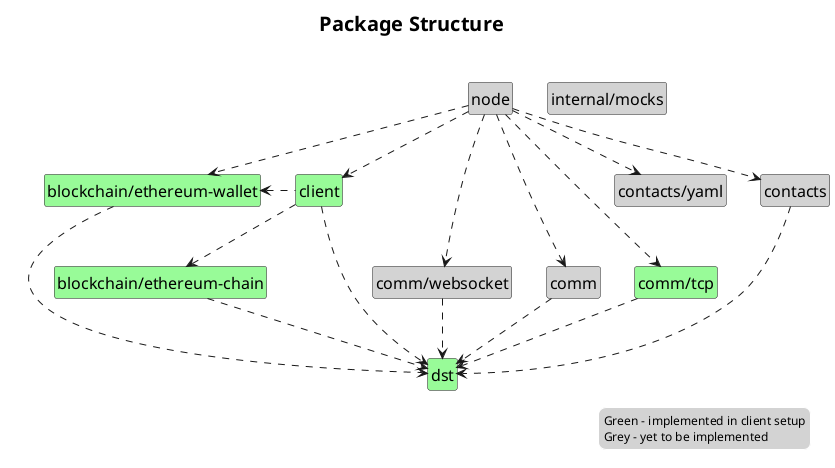 @startuml package_structure
title Package Structure\n

skinparam {
    ComponentStyle uml2
    TitleFontSize 20
    ClassFontSize 16
    LegendFontSize 12
    LegendBackgroundColor LightGrey
    LegendBorderColor White
    ClassBackgroundColor PaleGreen
}


hide circle
hide empty members

class "internal/mocks" #LightGrey
class "client"
class "comm/websocket" #LightGrey
class "comm" #LightGrey
class "comm/tcp"
class "contacts/yaml" #LightGrey
class "contacts" #LightGrey
class "blockchain/ethereum-wallet"
class "blockchain/ethereum-chain"
class "node" #LightGrey

"contacts" ..> dst
"comm/tcp" ..> dst
"comm" ..> dst
"comm/websocket" ..> dst
"client" ..> dst
"blockchain/ethereum-wallet" ..> dst
"blockchain/ethereum-chain" ..> dst
"node" ..> "blockchain/ethereum-wallet"
"client" ..> "blockchain/ethereum-chain"
"client" .left.> "blockchain/ethereum-wallet"
"node" ..> "contacts"
"node" ..> "contacts/yaml"
"node" ..> "comm"
"node" ..> "comm/tcp"
"node" ..> "comm/websocket"
"node" ..> "client"

legend bottom right
    Green - implemented in client setup
    Grey - yet to be implemented
endlegend

@enduml
